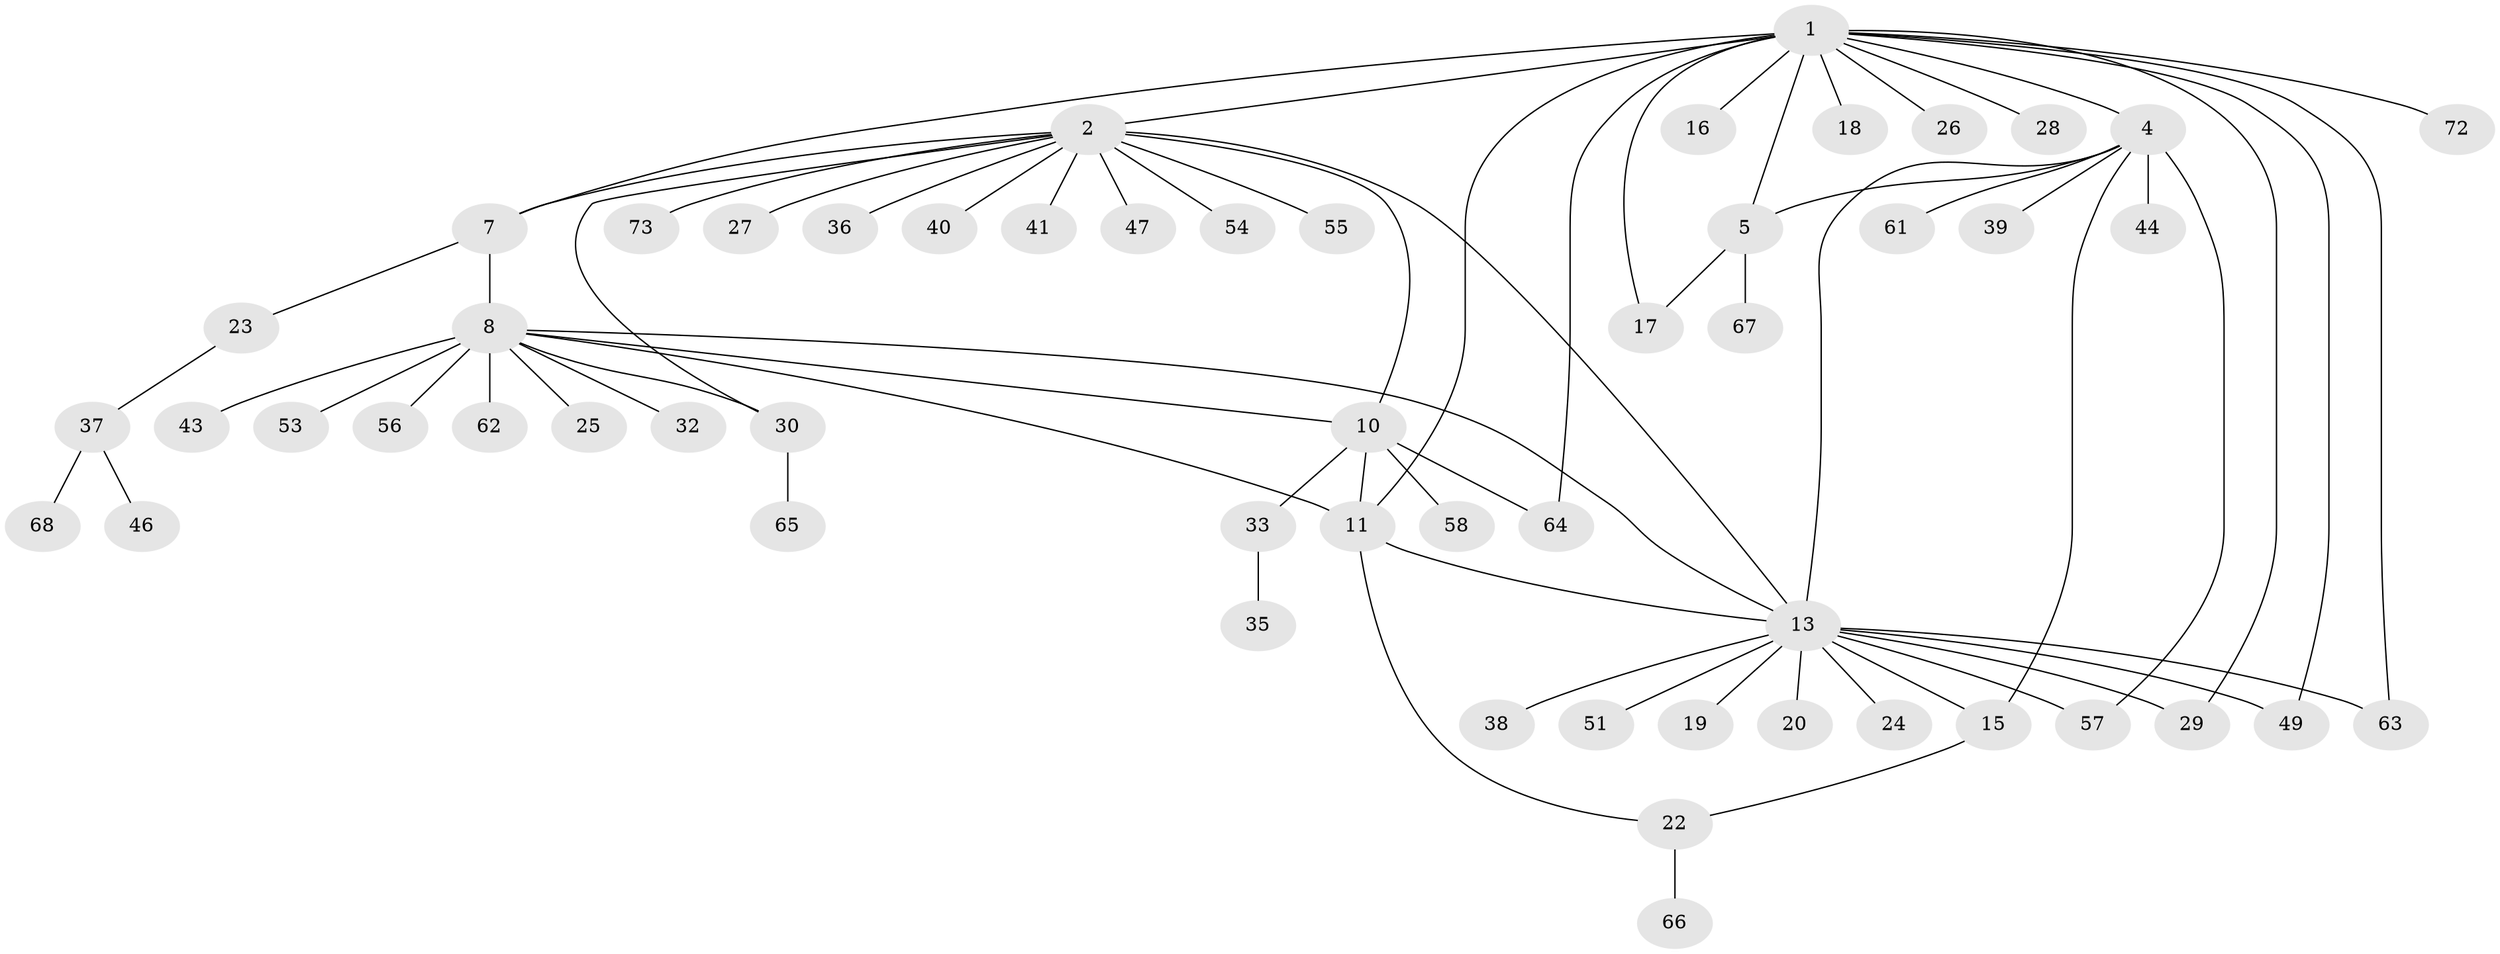 // original degree distribution, {10: 0.0136986301369863, 9: 0.0273972602739726, 7: 0.0273972602739726, 5: 0.0410958904109589, 8: 0.0136986301369863, 3: 0.0821917808219178, 4: 0.0410958904109589, 6: 0.0136986301369863, 15: 0.0136986301369863, 1: 0.547945205479452, 2: 0.1780821917808219}
// Generated by graph-tools (version 1.1) at 2025/11/02/27/25 16:11:34]
// undirected, 55 vertices, 71 edges
graph export_dot {
graph [start="1"]
  node [color=gray90,style=filled];
  1 [super="+6"];
  2 [super="+3"];
  4 [super="+14"];
  5 [super="+71"];
  7 [super="+9"];
  8 [super="+12"];
  10 [super="+31"];
  11;
  13 [super="+42"];
  15 [super="+21"];
  16;
  17 [super="+48"];
  18;
  19;
  20;
  22 [super="+45"];
  23 [super="+70"];
  24;
  25;
  26;
  27;
  28;
  29;
  30 [super="+59"];
  32;
  33 [super="+34"];
  35;
  36 [super="+52"];
  37 [super="+50"];
  38;
  39;
  40 [super="+69"];
  41;
  43;
  44;
  46;
  47 [super="+60"];
  49;
  51;
  53;
  54;
  55;
  56;
  57;
  58;
  61;
  62;
  63;
  64;
  65;
  66;
  67;
  68;
  72;
  73;
  1 -- 2 [weight=2];
  1 -- 16;
  1 -- 18;
  1 -- 29;
  1 -- 63;
  1 -- 64;
  1 -- 72;
  1 -- 4;
  1 -- 5;
  1 -- 11;
  1 -- 49;
  1 -- 26;
  1 -- 28;
  1 -- 17;
  1 -- 7;
  2 -- 10;
  2 -- 13;
  2 -- 30;
  2 -- 41;
  2 -- 54;
  2 -- 55;
  2 -- 73;
  2 -- 36;
  2 -- 7;
  2 -- 40;
  2 -- 27;
  2 -- 47;
  4 -- 5;
  4 -- 39;
  4 -- 44;
  4 -- 57;
  4 -- 61;
  4 -- 13;
  4 -- 15;
  5 -- 17;
  5 -- 67;
  7 -- 8 [weight=2];
  7 -- 23;
  8 -- 13;
  8 -- 25;
  8 -- 43;
  8 -- 56;
  8 -- 62;
  8 -- 32;
  8 -- 53;
  8 -- 10;
  8 -- 11;
  8 -- 30;
  10 -- 11;
  10 -- 58;
  10 -- 64;
  10 -- 33;
  11 -- 13;
  11 -- 22;
  13 -- 15;
  13 -- 19;
  13 -- 20;
  13 -- 24;
  13 -- 29;
  13 -- 38;
  13 -- 49;
  13 -- 51;
  13 -- 57;
  13 -- 63;
  15 -- 22;
  22 -- 66;
  23 -- 37;
  30 -- 65;
  33 -- 35;
  37 -- 46;
  37 -- 68;
}
